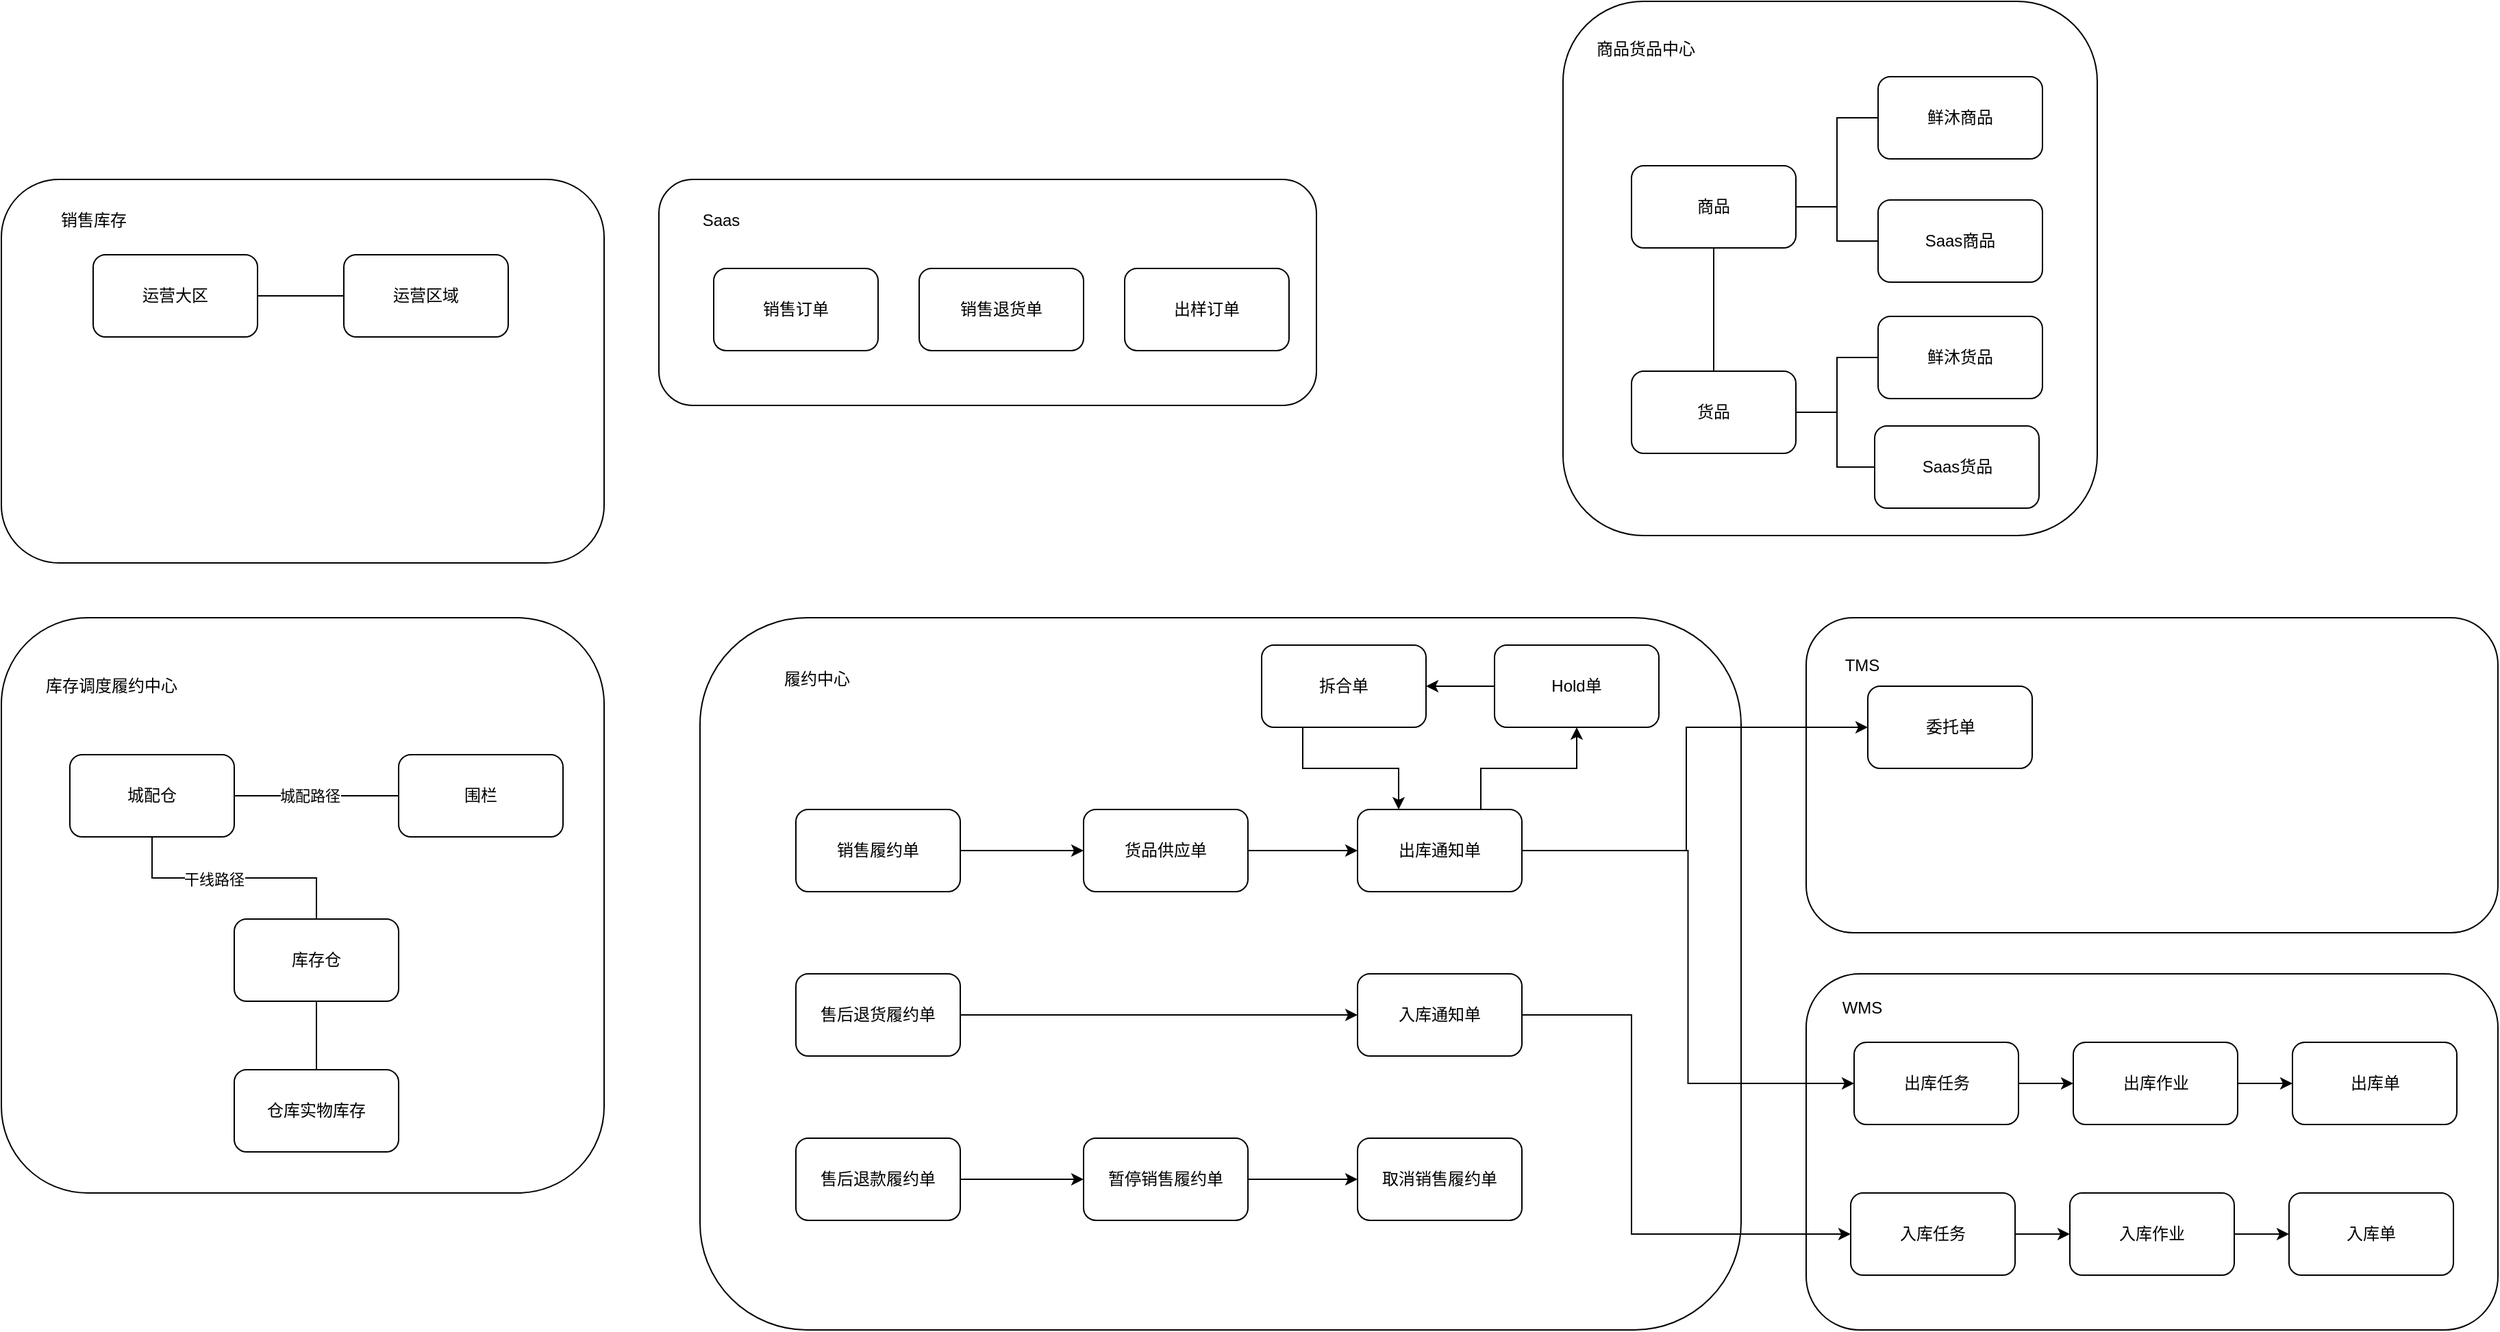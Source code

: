 <mxfile version="20.8.5" type="github">
  <diagram id="9BSfSEBx7n1tUxAudPgJ" name="第 1 页">
    <mxGraphModel dx="1853" dy="611" grid="1" gridSize="10" guides="1" tooltips="1" connect="1" arrows="1" fold="1" page="1" pageScale="1" pageWidth="827" pageHeight="1169" math="0" shadow="0">
      <root>
        <mxCell id="0" />
        <mxCell id="1" parent="0" />
        <mxCell id="_SclktuzGxWFYy_Q4PIl-127" value="" style="rounded=1;whiteSpace=wrap;html=1;" vertex="1" parent="1">
          <mxGeometry x="877.5" y="600" width="505" height="230" as="geometry" />
        </mxCell>
        <mxCell id="_SclktuzGxWFYy_Q4PIl-111" value="" style="rounded=1;whiteSpace=wrap;html=1;" vertex="1" parent="1">
          <mxGeometry x="-440" y="280" width="440" height="280" as="geometry" />
        </mxCell>
        <mxCell id="_SclktuzGxWFYy_Q4PIl-98" value="" style="rounded=1;whiteSpace=wrap;html=1;" vertex="1" parent="1">
          <mxGeometry x="-440" y="600" width="440" height="420" as="geometry" />
        </mxCell>
        <mxCell id="_SclktuzGxWFYy_Q4PIl-96" value="" style="rounded=1;whiteSpace=wrap;html=1;" vertex="1" parent="1">
          <mxGeometry x="700" y="150" width="390" height="390" as="geometry" />
        </mxCell>
        <mxCell id="_SclktuzGxWFYy_Q4PIl-86" value="" style="rounded=1;whiteSpace=wrap;html=1;" vertex="1" parent="1">
          <mxGeometry x="40" y="280" width="480" height="165" as="geometry" />
        </mxCell>
        <mxCell id="_SclktuzGxWFYy_Q4PIl-63" value="" style="rounded=1;whiteSpace=wrap;html=1;" vertex="1" parent="1">
          <mxGeometry x="877.5" y="860" width="505" height="260" as="geometry" />
        </mxCell>
        <mxCell id="_SclktuzGxWFYy_Q4PIl-49" value="" style="rounded=1;whiteSpace=wrap;html=1;" vertex="1" parent="1">
          <mxGeometry x="70" y="600" width="760" height="520" as="geometry" />
        </mxCell>
        <mxCell id="_SclktuzGxWFYy_Q4PIl-50" value="履约中心" style="text;html=1;align=center;verticalAlign=middle;resizable=0;points=[];autosize=1;strokeColor=none;fillColor=none;" vertex="1" parent="1">
          <mxGeometry x="120" y="630" width="70" height="30" as="geometry" />
        </mxCell>
        <mxCell id="_SclktuzGxWFYy_Q4PIl-56" style="edgeStyle=orthogonalEdgeStyle;rounded=0;orthogonalLoop=1;jettySize=auto;html=1;exitX=1;exitY=0.5;exitDx=0;exitDy=0;entryX=0;entryY=0.5;entryDx=0;entryDy=0;" edge="1" parent="1" source="_SclktuzGxWFYy_Q4PIl-51" target="_SclktuzGxWFYy_Q4PIl-54">
          <mxGeometry relative="1" as="geometry" />
        </mxCell>
        <mxCell id="_SclktuzGxWFYy_Q4PIl-51" value="销售履约单" style="rounded=1;whiteSpace=wrap;html=1;" vertex="1" parent="1">
          <mxGeometry x="140" y="740" width="120" height="60" as="geometry" />
        </mxCell>
        <mxCell id="_SclktuzGxWFYy_Q4PIl-61" style="edgeStyle=orthogonalEdgeStyle;rounded=0;orthogonalLoop=1;jettySize=auto;html=1;exitX=0.75;exitY=0;exitDx=0;exitDy=0;" edge="1" parent="1" source="_SclktuzGxWFYy_Q4PIl-52" target="_SclktuzGxWFYy_Q4PIl-59">
          <mxGeometry relative="1" as="geometry" />
        </mxCell>
        <mxCell id="_SclktuzGxWFYy_Q4PIl-67" style="edgeStyle=orthogonalEdgeStyle;rounded=0;orthogonalLoop=1;jettySize=auto;html=1;exitX=1;exitY=0.5;exitDx=0;exitDy=0;entryX=0;entryY=0.5;entryDx=0;entryDy=0;" edge="1" parent="1" source="_SclktuzGxWFYy_Q4PIl-52" target="_SclktuzGxWFYy_Q4PIl-66">
          <mxGeometry relative="1" as="geometry" />
        </mxCell>
        <mxCell id="_SclktuzGxWFYy_Q4PIl-131" style="edgeStyle=orthogonalEdgeStyle;rounded=0;orthogonalLoop=1;jettySize=auto;html=1;exitX=1;exitY=0.5;exitDx=0;exitDy=0;entryX=0;entryY=0.5;entryDx=0;entryDy=0;endArrow=classic;endFill=1;" edge="1" parent="1" source="_SclktuzGxWFYy_Q4PIl-52" target="_SclktuzGxWFYy_Q4PIl-130">
          <mxGeometry relative="1" as="geometry">
            <Array as="points">
              <mxPoint x="790" y="770" />
              <mxPoint x="790" y="680" />
            </Array>
          </mxGeometry>
        </mxCell>
        <mxCell id="_SclktuzGxWFYy_Q4PIl-52" value="出库通知单" style="rounded=1;whiteSpace=wrap;html=1;" vertex="1" parent="1">
          <mxGeometry x="550" y="740" width="120" height="60" as="geometry" />
        </mxCell>
        <mxCell id="_SclktuzGxWFYy_Q4PIl-57" style="edgeStyle=orthogonalEdgeStyle;rounded=0;orthogonalLoop=1;jettySize=auto;html=1;exitX=1;exitY=0.5;exitDx=0;exitDy=0;entryX=0;entryY=0.5;entryDx=0;entryDy=0;" edge="1" parent="1" source="_SclktuzGxWFYy_Q4PIl-54" target="_SclktuzGxWFYy_Q4PIl-52">
          <mxGeometry relative="1" as="geometry" />
        </mxCell>
        <mxCell id="_SclktuzGxWFYy_Q4PIl-54" value="货品供应单" style="rounded=1;whiteSpace=wrap;html=1;" vertex="1" parent="1">
          <mxGeometry x="350" y="740" width="120" height="60" as="geometry" />
        </mxCell>
        <mxCell id="_SclktuzGxWFYy_Q4PIl-69" style="edgeStyle=orthogonalEdgeStyle;rounded=0;orthogonalLoop=1;jettySize=auto;html=1;exitX=1;exitY=0.5;exitDx=0;exitDy=0;entryX=0;entryY=0.5;entryDx=0;entryDy=0;" edge="1" parent="1" source="_SclktuzGxWFYy_Q4PIl-55" target="_SclktuzGxWFYy_Q4PIl-68">
          <mxGeometry relative="1" as="geometry">
            <Array as="points">
              <mxPoint x="750" y="890" />
              <mxPoint x="750" y="1050" />
            </Array>
          </mxGeometry>
        </mxCell>
        <mxCell id="_SclktuzGxWFYy_Q4PIl-55" value="入库通知单" style="rounded=1;whiteSpace=wrap;html=1;" vertex="1" parent="1">
          <mxGeometry x="550" y="860" width="120" height="60" as="geometry" />
        </mxCell>
        <mxCell id="_SclktuzGxWFYy_Q4PIl-62" style="edgeStyle=orthogonalEdgeStyle;rounded=0;orthogonalLoop=1;jettySize=auto;html=1;exitX=0;exitY=0.5;exitDx=0;exitDy=0;" edge="1" parent="1" source="_SclktuzGxWFYy_Q4PIl-59" target="_SclktuzGxWFYy_Q4PIl-60">
          <mxGeometry relative="1" as="geometry" />
        </mxCell>
        <mxCell id="_SclktuzGxWFYy_Q4PIl-59" value="Hold单" style="rounded=1;whiteSpace=wrap;html=1;" vertex="1" parent="1">
          <mxGeometry x="650" y="620" width="120" height="60" as="geometry" />
        </mxCell>
        <mxCell id="_SclktuzGxWFYy_Q4PIl-64" style="edgeStyle=orthogonalEdgeStyle;rounded=0;orthogonalLoop=1;jettySize=auto;html=1;exitX=0.25;exitY=1;exitDx=0;exitDy=0;entryX=0.25;entryY=0;entryDx=0;entryDy=0;" edge="1" parent="1" source="_SclktuzGxWFYy_Q4PIl-60" target="_SclktuzGxWFYy_Q4PIl-52">
          <mxGeometry relative="1" as="geometry" />
        </mxCell>
        <mxCell id="_SclktuzGxWFYy_Q4PIl-60" value="拆合单" style="rounded=1;whiteSpace=wrap;html=1;" vertex="1" parent="1">
          <mxGeometry x="480" y="620" width="120" height="60" as="geometry" />
        </mxCell>
        <mxCell id="_SclktuzGxWFYy_Q4PIl-65" value="WMS" style="text;html=1;align=center;verticalAlign=middle;resizable=0;points=[];autosize=1;strokeColor=none;fillColor=none;" vertex="1" parent="1">
          <mxGeometry x="892.5" y="870" width="50" height="30" as="geometry" />
        </mxCell>
        <mxCell id="_SclktuzGxWFYy_Q4PIl-71" style="edgeStyle=orthogonalEdgeStyle;rounded=0;orthogonalLoop=1;jettySize=auto;html=1;exitX=1;exitY=0.5;exitDx=0;exitDy=0;entryX=0;entryY=0.5;entryDx=0;entryDy=0;" edge="1" parent="1" source="_SclktuzGxWFYy_Q4PIl-66" target="_SclktuzGxWFYy_Q4PIl-72">
          <mxGeometry relative="1" as="geometry" />
        </mxCell>
        <mxCell id="_SclktuzGxWFYy_Q4PIl-66" value="出库任务" style="rounded=1;whiteSpace=wrap;html=1;" vertex="1" parent="1">
          <mxGeometry x="912.5" y="910" width="120" height="60" as="geometry" />
        </mxCell>
        <mxCell id="_SclktuzGxWFYy_Q4PIl-76" style="edgeStyle=orthogonalEdgeStyle;rounded=0;orthogonalLoop=1;jettySize=auto;html=1;exitX=1;exitY=0.5;exitDx=0;exitDy=0;" edge="1" parent="1" source="_SclktuzGxWFYy_Q4PIl-68" target="_SclktuzGxWFYy_Q4PIl-74">
          <mxGeometry relative="1" as="geometry" />
        </mxCell>
        <mxCell id="_SclktuzGxWFYy_Q4PIl-68" value="入库任务" style="rounded=1;whiteSpace=wrap;html=1;" vertex="1" parent="1">
          <mxGeometry x="910" y="1020" width="120" height="60" as="geometry" />
        </mxCell>
        <mxCell id="_SclktuzGxWFYy_Q4PIl-70" value="出库单" style="rounded=1;whiteSpace=wrap;html=1;" vertex="1" parent="1">
          <mxGeometry x="1232.5" y="910" width="120" height="60" as="geometry" />
        </mxCell>
        <mxCell id="_SclktuzGxWFYy_Q4PIl-73" style="edgeStyle=orthogonalEdgeStyle;rounded=0;orthogonalLoop=1;jettySize=auto;html=1;exitX=1;exitY=0.5;exitDx=0;exitDy=0;" edge="1" parent="1" source="_SclktuzGxWFYy_Q4PIl-72" target="_SclktuzGxWFYy_Q4PIl-70">
          <mxGeometry relative="1" as="geometry" />
        </mxCell>
        <mxCell id="_SclktuzGxWFYy_Q4PIl-72" value="出库作业" style="rounded=1;whiteSpace=wrap;html=1;" vertex="1" parent="1">
          <mxGeometry x="1072.5" y="910" width="120" height="60" as="geometry" />
        </mxCell>
        <mxCell id="_SclktuzGxWFYy_Q4PIl-77" style="edgeStyle=orthogonalEdgeStyle;rounded=0;orthogonalLoop=1;jettySize=auto;html=1;exitX=1;exitY=0.5;exitDx=0;exitDy=0;entryX=0;entryY=0.5;entryDx=0;entryDy=0;" edge="1" parent="1" source="_SclktuzGxWFYy_Q4PIl-74" target="_SclktuzGxWFYy_Q4PIl-75">
          <mxGeometry relative="1" as="geometry" />
        </mxCell>
        <mxCell id="_SclktuzGxWFYy_Q4PIl-74" value="入库作业" style="rounded=1;whiteSpace=wrap;html=1;" vertex="1" parent="1">
          <mxGeometry x="1070" y="1020" width="120" height="60" as="geometry" />
        </mxCell>
        <mxCell id="_SclktuzGxWFYy_Q4PIl-75" value="入库单" style="rounded=1;whiteSpace=wrap;html=1;" vertex="1" parent="1">
          <mxGeometry x="1230" y="1020" width="120" height="60" as="geometry" />
        </mxCell>
        <mxCell id="_SclktuzGxWFYy_Q4PIl-132" style="edgeStyle=orthogonalEdgeStyle;rounded=0;orthogonalLoop=1;jettySize=auto;html=1;exitX=0.5;exitY=1;exitDx=0;exitDy=0;endArrow=none;endFill=0;" edge="1" parent="1" source="_SclktuzGxWFYy_Q4PIl-78" target="_SclktuzGxWFYy_Q4PIl-79">
          <mxGeometry relative="1" as="geometry" />
        </mxCell>
        <mxCell id="_SclktuzGxWFYy_Q4PIl-137" style="edgeStyle=orthogonalEdgeStyle;rounded=0;orthogonalLoop=1;jettySize=auto;html=1;exitX=1;exitY=0.5;exitDx=0;exitDy=0;entryX=0;entryY=0.5;entryDx=0;entryDy=0;endArrow=none;endFill=0;" edge="1" parent="1" source="_SclktuzGxWFYy_Q4PIl-78" target="_SclktuzGxWFYy_Q4PIl-134">
          <mxGeometry relative="1" as="geometry" />
        </mxCell>
        <mxCell id="_SclktuzGxWFYy_Q4PIl-138" style="edgeStyle=orthogonalEdgeStyle;rounded=0;orthogonalLoop=1;jettySize=auto;html=1;exitX=1;exitY=0.5;exitDx=0;exitDy=0;entryX=0;entryY=0.5;entryDx=0;entryDy=0;endArrow=none;endFill=0;" edge="1" parent="1" source="_SclktuzGxWFYy_Q4PIl-78" target="_SclktuzGxWFYy_Q4PIl-135">
          <mxGeometry relative="1" as="geometry" />
        </mxCell>
        <mxCell id="_SclktuzGxWFYy_Q4PIl-78" value="商品" style="rounded=1;whiteSpace=wrap;html=1;" vertex="1" parent="1">
          <mxGeometry x="750" y="270" width="120" height="60" as="geometry" />
        </mxCell>
        <mxCell id="_SclktuzGxWFYy_Q4PIl-141" style="edgeStyle=orthogonalEdgeStyle;rounded=0;orthogonalLoop=1;jettySize=auto;html=1;exitX=1;exitY=0.5;exitDx=0;exitDy=0;entryX=0;entryY=0.5;entryDx=0;entryDy=0;endArrow=none;endFill=0;" edge="1" parent="1" source="_SclktuzGxWFYy_Q4PIl-79" target="_SclktuzGxWFYy_Q4PIl-140">
          <mxGeometry relative="1" as="geometry" />
        </mxCell>
        <mxCell id="_SclktuzGxWFYy_Q4PIl-142" style="edgeStyle=orthogonalEdgeStyle;rounded=0;orthogonalLoop=1;jettySize=auto;html=1;exitX=1;exitY=0.5;exitDx=0;exitDy=0;endArrow=none;endFill=0;" edge="1" parent="1" source="_SclktuzGxWFYy_Q4PIl-79" target="_SclktuzGxWFYy_Q4PIl-139">
          <mxGeometry relative="1" as="geometry">
            <Array as="points">
              <mxPoint x="900" y="450" />
              <mxPoint x="900" y="490" />
            </Array>
          </mxGeometry>
        </mxCell>
        <mxCell id="_SclktuzGxWFYy_Q4PIl-79" value="货品" style="rounded=1;whiteSpace=wrap;html=1;" vertex="1" parent="1">
          <mxGeometry x="750" y="420" width="120" height="60" as="geometry" />
        </mxCell>
        <mxCell id="_SclktuzGxWFYy_Q4PIl-103" style="edgeStyle=orthogonalEdgeStyle;rounded=0;orthogonalLoop=1;jettySize=auto;html=1;exitX=0.5;exitY=0;exitDx=0;exitDy=0;entryX=0.5;entryY=1;entryDx=0;entryDy=0;endArrow=none;endFill=0;" edge="1" parent="1" source="_SclktuzGxWFYy_Q4PIl-80" target="_SclktuzGxWFYy_Q4PIl-101">
          <mxGeometry relative="1" as="geometry" />
        </mxCell>
        <mxCell id="_SclktuzGxWFYy_Q4PIl-80" value="仓库实物库存" style="rounded=1;whiteSpace=wrap;html=1;" vertex="1" parent="1">
          <mxGeometry x="-270" y="930" width="120" height="60" as="geometry" />
        </mxCell>
        <mxCell id="_SclktuzGxWFYy_Q4PIl-85" value="销售订单" style="rounded=1;whiteSpace=wrap;html=1;" vertex="1" parent="1">
          <mxGeometry x="80" y="345" width="120" height="60" as="geometry" />
        </mxCell>
        <mxCell id="_SclktuzGxWFYy_Q4PIl-87" value="Saas" style="text;html=1;align=center;verticalAlign=middle;resizable=0;points=[];autosize=1;strokeColor=none;fillColor=none;" vertex="1" parent="1">
          <mxGeometry x="60" y="295" width="50" height="30" as="geometry" />
        </mxCell>
        <mxCell id="_SclktuzGxWFYy_Q4PIl-88" value="销售退货单" style="rounded=1;whiteSpace=wrap;html=1;" vertex="1" parent="1">
          <mxGeometry x="230" y="345" width="120" height="60" as="geometry" />
        </mxCell>
        <mxCell id="_SclktuzGxWFYy_Q4PIl-89" value="出样订单" style="rounded=1;whiteSpace=wrap;html=1;" vertex="1" parent="1">
          <mxGeometry x="380" y="345" width="120" height="60" as="geometry" />
        </mxCell>
        <mxCell id="_SclktuzGxWFYy_Q4PIl-97" value="商品货品中心" style="text;html=1;align=center;verticalAlign=middle;resizable=0;points=[];autosize=1;strokeColor=none;fillColor=none;" vertex="1" parent="1">
          <mxGeometry x="710" y="170" width="100" height="30" as="geometry" />
        </mxCell>
        <mxCell id="_SclktuzGxWFYy_Q4PIl-99" value="库存调度履约中心" style="text;html=1;align=center;verticalAlign=middle;resizable=0;points=[];autosize=1;strokeColor=none;fillColor=none;" vertex="1" parent="1">
          <mxGeometry x="-420" y="635" width="120" height="30" as="geometry" />
        </mxCell>
        <mxCell id="_SclktuzGxWFYy_Q4PIl-100" value="围栏" style="rounded=1;whiteSpace=wrap;html=1;" vertex="1" parent="1">
          <mxGeometry x="-150" y="700" width="120" height="60" as="geometry" />
        </mxCell>
        <mxCell id="_SclktuzGxWFYy_Q4PIl-104" style="edgeStyle=orthogonalEdgeStyle;rounded=0;orthogonalLoop=1;jettySize=auto;html=1;exitX=0.5;exitY=0;exitDx=0;exitDy=0;endArrow=none;endFill=0;" edge="1" parent="1" source="_SclktuzGxWFYy_Q4PIl-101" target="_SclktuzGxWFYy_Q4PIl-102">
          <mxGeometry relative="1" as="geometry" />
        </mxCell>
        <mxCell id="_SclktuzGxWFYy_Q4PIl-106" value="干线路径" style="edgeLabel;html=1;align=center;verticalAlign=middle;resizable=0;points=[];" vertex="1" connectable="0" parent="_SclktuzGxWFYy_Q4PIl-104">
          <mxGeometry x="0.176" y="1" relative="1" as="geometry">
            <mxPoint x="1" as="offset" />
          </mxGeometry>
        </mxCell>
        <mxCell id="_SclktuzGxWFYy_Q4PIl-101" value="库存仓" style="rounded=1;whiteSpace=wrap;html=1;" vertex="1" parent="1">
          <mxGeometry x="-270" y="820" width="120" height="60" as="geometry" />
        </mxCell>
        <mxCell id="_SclktuzGxWFYy_Q4PIl-105" style="edgeStyle=orthogonalEdgeStyle;rounded=0;orthogonalLoop=1;jettySize=auto;html=1;exitX=1;exitY=0.5;exitDx=0;exitDy=0;endArrow=none;endFill=0;" edge="1" parent="1" source="_SclktuzGxWFYy_Q4PIl-102" target="_SclktuzGxWFYy_Q4PIl-100">
          <mxGeometry relative="1" as="geometry" />
        </mxCell>
        <mxCell id="_SclktuzGxWFYy_Q4PIl-107" value="城配路径" style="edgeLabel;html=1;align=center;verticalAlign=middle;resizable=0;points=[];" vertex="1" connectable="0" parent="_SclktuzGxWFYy_Q4PIl-105">
          <mxGeometry x="-0.258" y="-1" relative="1" as="geometry">
            <mxPoint x="10" y="-1" as="offset" />
          </mxGeometry>
        </mxCell>
        <mxCell id="_SclktuzGxWFYy_Q4PIl-102" value="城配仓" style="rounded=1;whiteSpace=wrap;html=1;" vertex="1" parent="1">
          <mxGeometry x="-390" y="700" width="120" height="60" as="geometry" />
        </mxCell>
        <mxCell id="_SclktuzGxWFYy_Q4PIl-110" style="edgeStyle=orthogonalEdgeStyle;rounded=0;orthogonalLoop=1;jettySize=auto;html=1;exitX=1;exitY=0.5;exitDx=0;exitDy=0;endArrow=none;endFill=0;" edge="1" parent="1" source="_SclktuzGxWFYy_Q4PIl-108" target="_SclktuzGxWFYy_Q4PIl-109">
          <mxGeometry relative="1" as="geometry" />
        </mxCell>
        <mxCell id="_SclktuzGxWFYy_Q4PIl-108" value="运营大区" style="rounded=1;whiteSpace=wrap;html=1;" vertex="1" parent="1">
          <mxGeometry x="-373" y="335" width="120" height="60" as="geometry" />
        </mxCell>
        <mxCell id="_SclktuzGxWFYy_Q4PIl-109" value="运营区域" style="rounded=1;whiteSpace=wrap;html=1;" vertex="1" parent="1">
          <mxGeometry x="-190" y="335" width="120" height="60" as="geometry" />
        </mxCell>
        <mxCell id="_SclktuzGxWFYy_Q4PIl-112" value="销售库存" style="text;html=1;align=center;verticalAlign=middle;resizable=0;points=[];autosize=1;strokeColor=none;fillColor=none;" vertex="1" parent="1">
          <mxGeometry x="-408" y="295" width="70" height="30" as="geometry" />
        </mxCell>
        <mxCell id="_SclktuzGxWFYy_Q4PIl-118" style="edgeStyle=orthogonalEdgeStyle;rounded=0;orthogonalLoop=1;jettySize=auto;html=1;exitX=1;exitY=0.5;exitDx=0;exitDy=0;endArrow=classic;endFill=1;" edge="1" parent="1" source="_SclktuzGxWFYy_Q4PIl-115" target="_SclktuzGxWFYy_Q4PIl-55">
          <mxGeometry relative="1" as="geometry" />
        </mxCell>
        <mxCell id="_SclktuzGxWFYy_Q4PIl-115" value="售后退货履约单" style="rounded=1;whiteSpace=wrap;html=1;" vertex="1" parent="1">
          <mxGeometry x="140" y="860" width="120" height="60" as="geometry" />
        </mxCell>
        <mxCell id="_SclktuzGxWFYy_Q4PIl-120" style="edgeStyle=orthogonalEdgeStyle;rounded=0;orthogonalLoop=1;jettySize=auto;html=1;exitX=1;exitY=0.5;exitDx=0;exitDy=0;endArrow=classic;endFill=1;" edge="1" parent="1" source="_SclktuzGxWFYy_Q4PIl-116" target="_SclktuzGxWFYy_Q4PIl-119">
          <mxGeometry relative="1" as="geometry" />
        </mxCell>
        <mxCell id="_SclktuzGxWFYy_Q4PIl-116" value="售后退款履约单" style="rounded=1;whiteSpace=wrap;html=1;" vertex="1" parent="1">
          <mxGeometry x="140" y="980" width="120" height="60" as="geometry" />
        </mxCell>
        <mxCell id="_SclktuzGxWFYy_Q4PIl-122" style="edgeStyle=orthogonalEdgeStyle;rounded=0;orthogonalLoop=1;jettySize=auto;html=1;exitX=1;exitY=0.5;exitDx=0;exitDy=0;endArrow=classic;endFill=1;" edge="1" parent="1" source="_SclktuzGxWFYy_Q4PIl-119" target="_SclktuzGxWFYy_Q4PIl-121">
          <mxGeometry relative="1" as="geometry" />
        </mxCell>
        <mxCell id="_SclktuzGxWFYy_Q4PIl-119" value="暂停销售履约单" style="rounded=1;whiteSpace=wrap;html=1;" vertex="1" parent="1">
          <mxGeometry x="350" y="980" width="120" height="60" as="geometry" />
        </mxCell>
        <mxCell id="_SclktuzGxWFYy_Q4PIl-121" value="取消销售履约单" style="rounded=1;whiteSpace=wrap;html=1;" vertex="1" parent="1">
          <mxGeometry x="550" y="980" width="120" height="60" as="geometry" />
        </mxCell>
        <mxCell id="_SclktuzGxWFYy_Q4PIl-128" value="TMS" style="text;html=1;align=center;verticalAlign=middle;resizable=0;points=[];autosize=1;strokeColor=none;fillColor=none;" vertex="1" parent="1">
          <mxGeometry x="892.5" y="620" width="50" height="30" as="geometry" />
        </mxCell>
        <mxCell id="_SclktuzGxWFYy_Q4PIl-130" value="委托单" style="rounded=1;whiteSpace=wrap;html=1;" vertex="1" parent="1">
          <mxGeometry x="922.5" y="650" width="120" height="60" as="geometry" />
        </mxCell>
        <mxCell id="_SclktuzGxWFYy_Q4PIl-134" value="鲜沐商品" style="rounded=1;whiteSpace=wrap;html=1;" vertex="1" parent="1">
          <mxGeometry x="930" y="205" width="120" height="60" as="geometry" />
        </mxCell>
        <mxCell id="_SclktuzGxWFYy_Q4PIl-135" value="Saas商品" style="rounded=1;whiteSpace=wrap;html=1;" vertex="1" parent="1">
          <mxGeometry x="930" y="295" width="120" height="60" as="geometry" />
        </mxCell>
        <mxCell id="_SclktuzGxWFYy_Q4PIl-139" value="Saas货品" style="rounded=1;whiteSpace=wrap;html=1;" vertex="1" parent="1">
          <mxGeometry x="927.5" y="460" width="120" height="60" as="geometry" />
        </mxCell>
        <mxCell id="_SclktuzGxWFYy_Q4PIl-140" value="鲜沐货品" style="rounded=1;whiteSpace=wrap;html=1;" vertex="1" parent="1">
          <mxGeometry x="930" y="380" width="120" height="60" as="geometry" />
        </mxCell>
      </root>
    </mxGraphModel>
  </diagram>
</mxfile>

